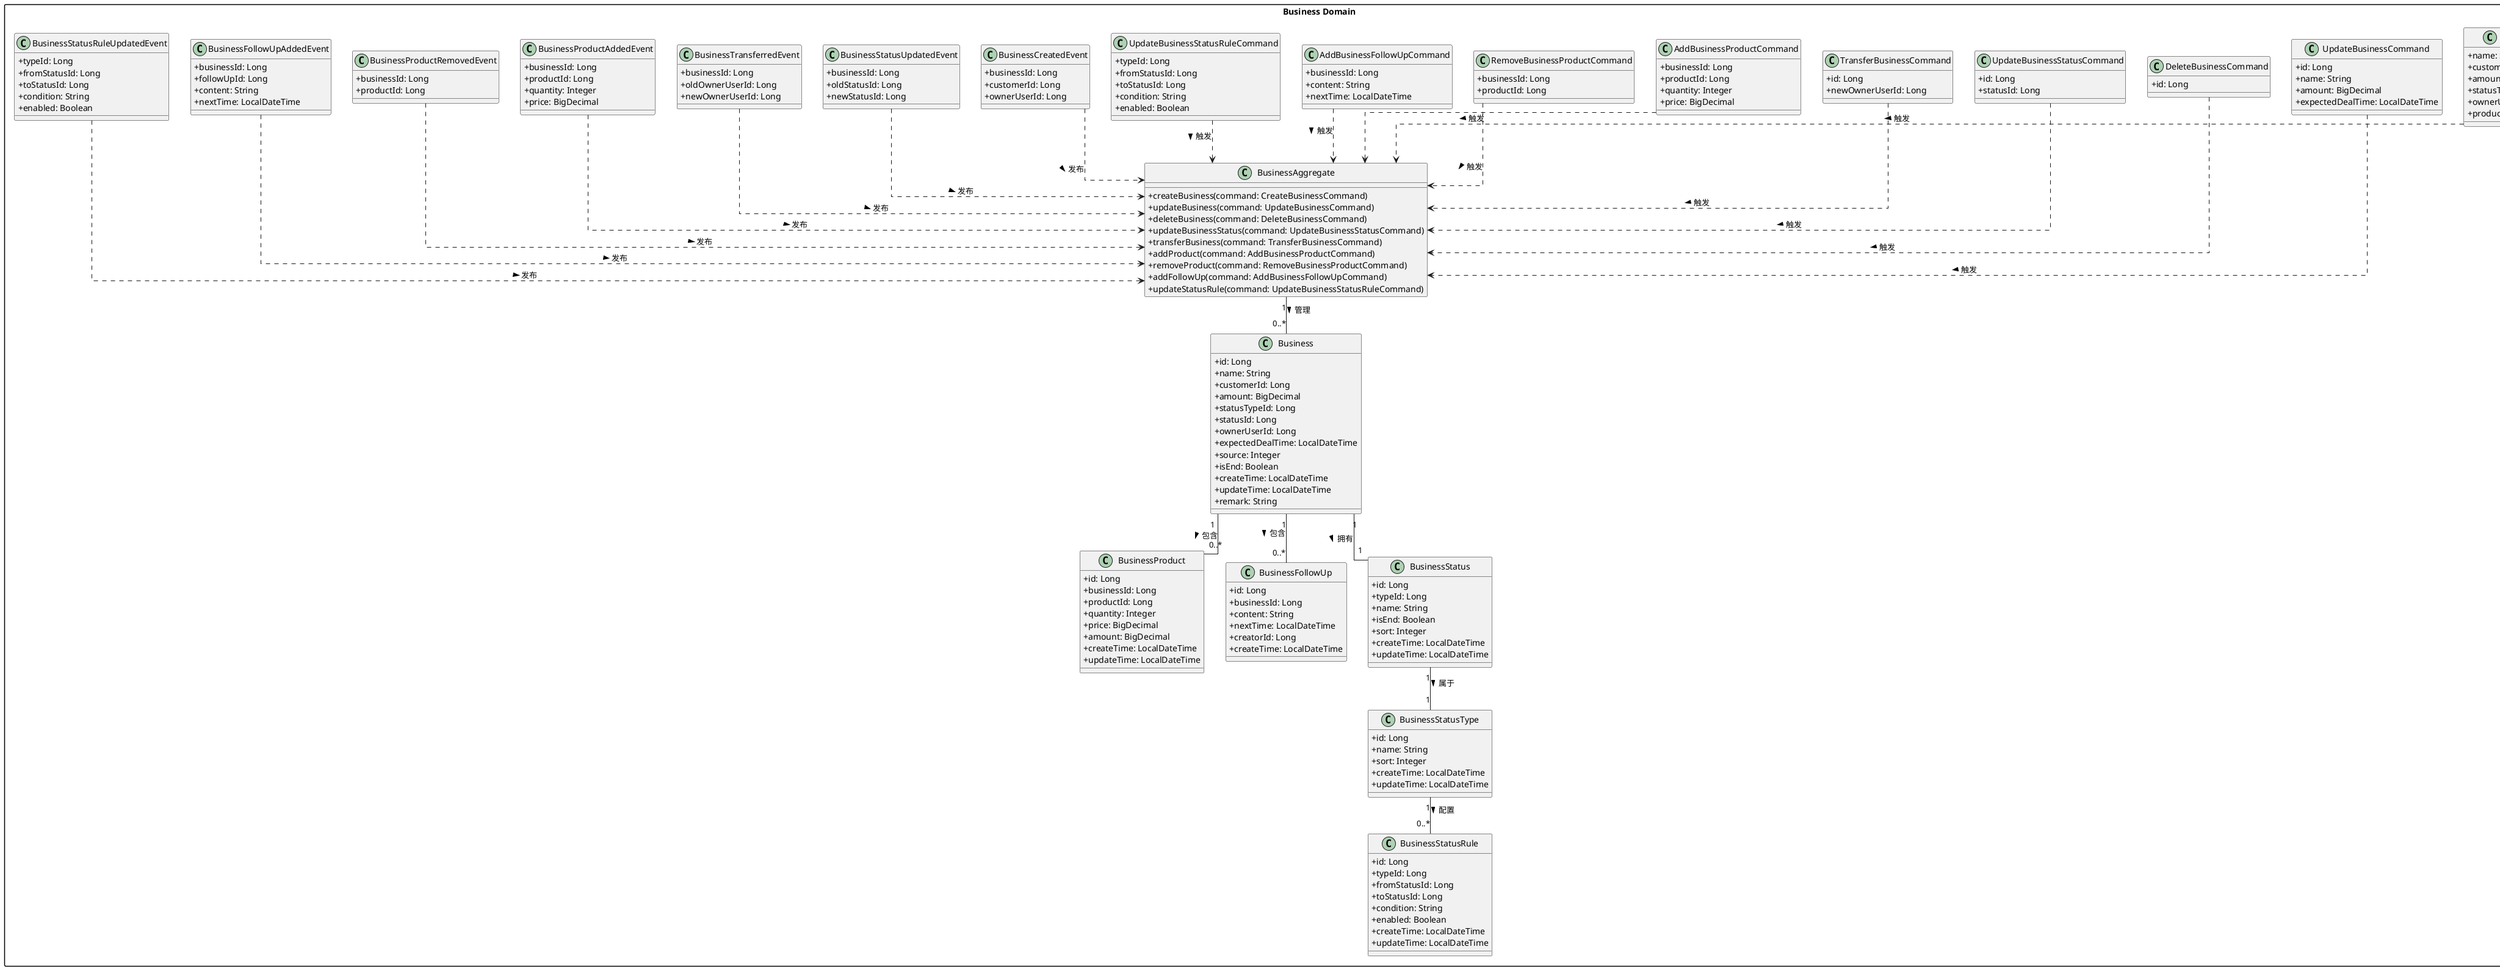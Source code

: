 @startuml Business Aggregate

' 样式设置
skinparam classAttributeIconSize 0
skinparam packageStyle rectangle
skinparam linetype ortho

package "Business Domain" {
    ' 聚合根
    class BusinessAggregate {
        +createBusiness(command: CreateBusinessCommand)
        +updateBusiness(command: UpdateBusinessCommand)
        +deleteBusiness(command: DeleteBusinessCommand)
        +updateBusinessStatus(command: UpdateBusinessStatusCommand)
        +transferBusiness(command: TransferBusinessCommand)
        +addProduct(command: AddBusinessProductCommand)
        +removeProduct(command: RemoveBusinessProductCommand)
        +addFollowUp(command: AddBusinessFollowUpCommand)
        +updateStatusRule(command: UpdateBusinessStatusRuleCommand)
    }

    ' 实体
    class Business {
        +id: Long
        +name: String
        +customerId: Long
        +amount: BigDecimal
        +statusTypeId: Long
        +statusId: Long
        +ownerUserId: Long
        +expectedDealTime: LocalDateTime
        +source: Integer
        +isEnd: Boolean
        +createTime: LocalDateTime
        +updateTime: LocalDateTime
        +remark: String
    }

    class BusinessProduct {
        +id: Long
        +businessId: Long
        +productId: Long
        +quantity: Integer
        +price: BigDecimal
        +amount: BigDecimal
        +createTime: LocalDateTime
        +updateTime: LocalDateTime
    }

    class BusinessFollowUp {
        +id: Long
        +businessId: Long
        +content: String
        +nextTime: LocalDateTime
        +creatorId: Long
        +createTime: LocalDateTime
    }

    ' 值对象
    class BusinessStatus {
        +id: Long
        +typeId: Long
        +name: String
        +isEnd: Boolean
        +sort: Integer
        +createTime: LocalDateTime
        +updateTime: LocalDateTime
    }

    class BusinessStatusType {
        +id: Long
        +name: String
        +sort: Integer
        +createTime: LocalDateTime
        +updateTime: LocalDateTime
    }

    class BusinessStatusRule {
        +id: Long
        +typeId: Long
        +fromStatusId: Long
        +toStatusId: Long
        +condition: String
        +enabled: Boolean
        +createTime: LocalDateTime
        +updateTime: LocalDateTime
    }

    ' 命令
    class CreateBusinessCommand {
        +name: String
        +customerId: Long
        +amount: BigDecimal
        +statusTypeId: Long
        +ownerUserId: Long
        +products: List<BusinessProductDTO>
    }

    class UpdateBusinessCommand {
        +id: Long
        +name: String
        +amount: BigDecimal
        +expectedDealTime: LocalDateTime
    }

    class DeleteBusinessCommand {
        +id: Long
    }

    class UpdateBusinessStatusCommand {
        +id: Long
        +statusId: Long
    }

    class TransferBusinessCommand {
        +id: Long
        +newOwnerUserId: Long
    }

    class AddBusinessProductCommand {
        +businessId: Long
        +productId: Long
        +quantity: Integer
        +price: BigDecimal
    }

    class RemoveBusinessProductCommand {
        +businessId: Long
        +productId: Long
    }

    class AddBusinessFollowUpCommand {
        +businessId: Long
        +content: String
        +nextTime: LocalDateTime
    }

    class UpdateBusinessStatusRuleCommand {
        +typeId: Long
        +fromStatusId: Long
        +toStatusId: Long
        +condition: String
        +enabled: Boolean
    }

    ' 事件
    class BusinessCreatedEvent {
        +businessId: Long
        +customerId: Long
        +ownerUserId: Long
    }

    class BusinessStatusUpdatedEvent {
        +businessId: Long
        +oldStatusId: Long
        +newStatusId: Long
    }

    class BusinessTransferredEvent {
        +businessId: Long
        +oldOwnerUserId: Long
        +newOwnerUserId: Long
    }

    class BusinessProductAddedEvent {
        +businessId: Long
        +productId: Long
        +quantity: Integer
        +price: BigDecimal
    }

    class BusinessProductRemovedEvent {
        +businessId: Long
        +productId: Long
    }

    class BusinessFollowUpAddedEvent {
        +businessId: Long
        +followUpId: Long
        +content: String
        +nextTime: LocalDateTime
    }

    class BusinessStatusRuleUpdatedEvent {
        +typeId: Long
        +fromStatusId: Long
        +toStatusId: Long
        +condition: String
        +enabled: Boolean
    }
}

' 关系定义
BusinessAggregate "1" -- "0..*" Business : 管理 >
Business "1" -- "1" BusinessStatus : 拥有 >
BusinessStatus "1" -- "1" BusinessStatusType : 属于 >
Business "1" -- "0..*" BusinessProduct : 包含 >
Business "1" -- "0..*" BusinessFollowUp : 包含 >
BusinessStatusType "1" -- "0..*" BusinessStatusRule : 配置 >

' 命令与聚合根的关系
CreateBusinessCommand ..> BusinessAggregate : 触发 >
UpdateBusinessCommand ..> BusinessAggregate : 触发 >
DeleteBusinessCommand ..> BusinessAggregate : 触发 >
UpdateBusinessStatusCommand ..> BusinessAggregate : 触发 >
TransferBusinessCommand ..> BusinessAggregate : 触发 >
AddBusinessProductCommand ..> BusinessAggregate : 触发 >
RemoveBusinessProductCommand ..> BusinessAggregate : 触发 >
AddBusinessFollowUpCommand ..> BusinessAggregate : 触发 >
UpdateBusinessStatusRuleCommand ..> BusinessAggregate : 触发 >

' 事件与聚合根的关系
BusinessCreatedEvent ..> BusinessAggregate : 发布 >
BusinessStatusUpdatedEvent ..> BusinessAggregate : 发布 >
BusinessTransferredEvent ..> BusinessAggregate : 发布 >
BusinessProductAddedEvent ..> BusinessAggregate : 发布 >
BusinessProductRemovedEvent ..> BusinessAggregate : 发布 >
BusinessFollowUpAddedEvent ..> BusinessAggregate : 发布 >
BusinessStatusRuleUpdatedEvent ..> BusinessAggregate : 发布 >

@enduml 